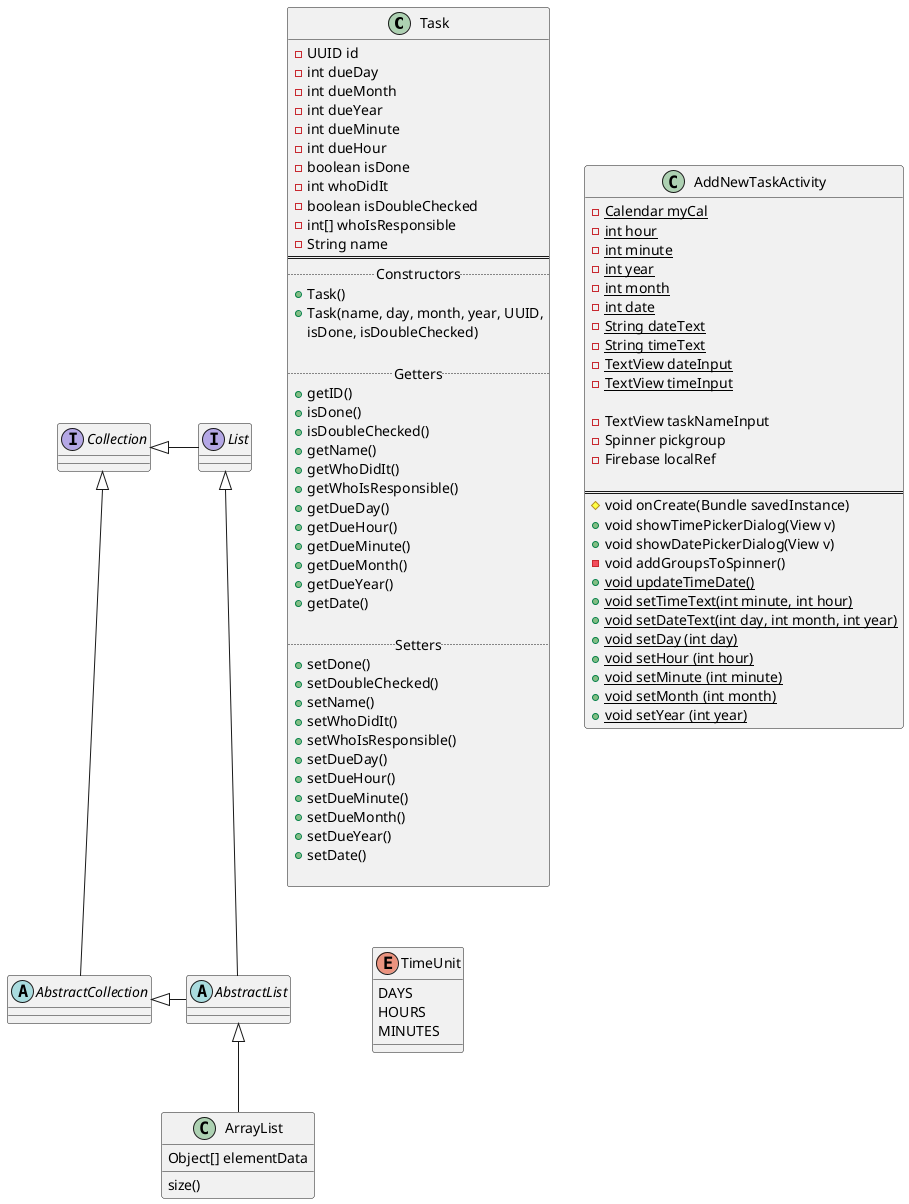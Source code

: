 @startuml

class Task{
-UUID id
-int dueDay
-int dueMonth
-int dueYear
-int dueMinute
-int dueHour
-boolean isDone
-int whoDidIt
-boolean isDoubleChecked
-int[] whoIsResponsible
-String name
==
..Constructors..
+Task()
+Task(name, day, month, year, UUID,
isDone, isDoubleChecked)

..Getters..
+getID()
+isDone()
+isDoubleChecked()
+getName()
+getWhoDidIt()
+getWhoIsResponsible()
+getDueDay()
+getDueHour()
+getDueMinute()
+getDueMonth()
+getDueYear()
+getDate()

..Setters..
+setDone()
+setDoubleChecked()
+setName()
+setWhoDidIt()
+setWhoIsResponsible()
+setDueDay()
+setDueHour()
+setDueMinute()
+setDueMonth()
+setDueYear()
+setDate()

}

class AddNewTaskActivity{
- {static} Calendar myCal
- {static} int hour
- {static} int minute
- {static} int year
- {static} int month
- {static} int date
- {static} String dateText
- {static} String timeText
- {static} TextView dateInput
- {static} TextView timeInput

- TextView taskNameInput
- Spinner pickgroup
- Firebase localRef

==
# void onCreate(Bundle savedInstance)
+ void showTimePickerDialog(View v)
+ void showDatePickerDialog(View v)
- void addGroupsToSpinner()
+ {static} void updateTimeDate()
+ {static} void setTimeText(int minute, int hour)
+ {static} void setDateText(int day, int month, int year)
+ {static} void setDay (int day)
+ {static} void setHour (int hour)
+ {static} void setMinute (int minute)
+ {static} void setMonth (int month)
+ {static} void setYear (int year)
}





abstract class AbstractList
abstract AbstractCollection
interface List
interface Collection

List <|-- AbstractList
Collection <|-- AbstractCollection

Collection <|- List
AbstractCollection <|- AbstractList
AbstractList <|-- ArrayList

class ArrayList {
Object[] elementData
size()
}

enum TimeUnit {
DAYS
HOURS
MINUTES
}

@enduml